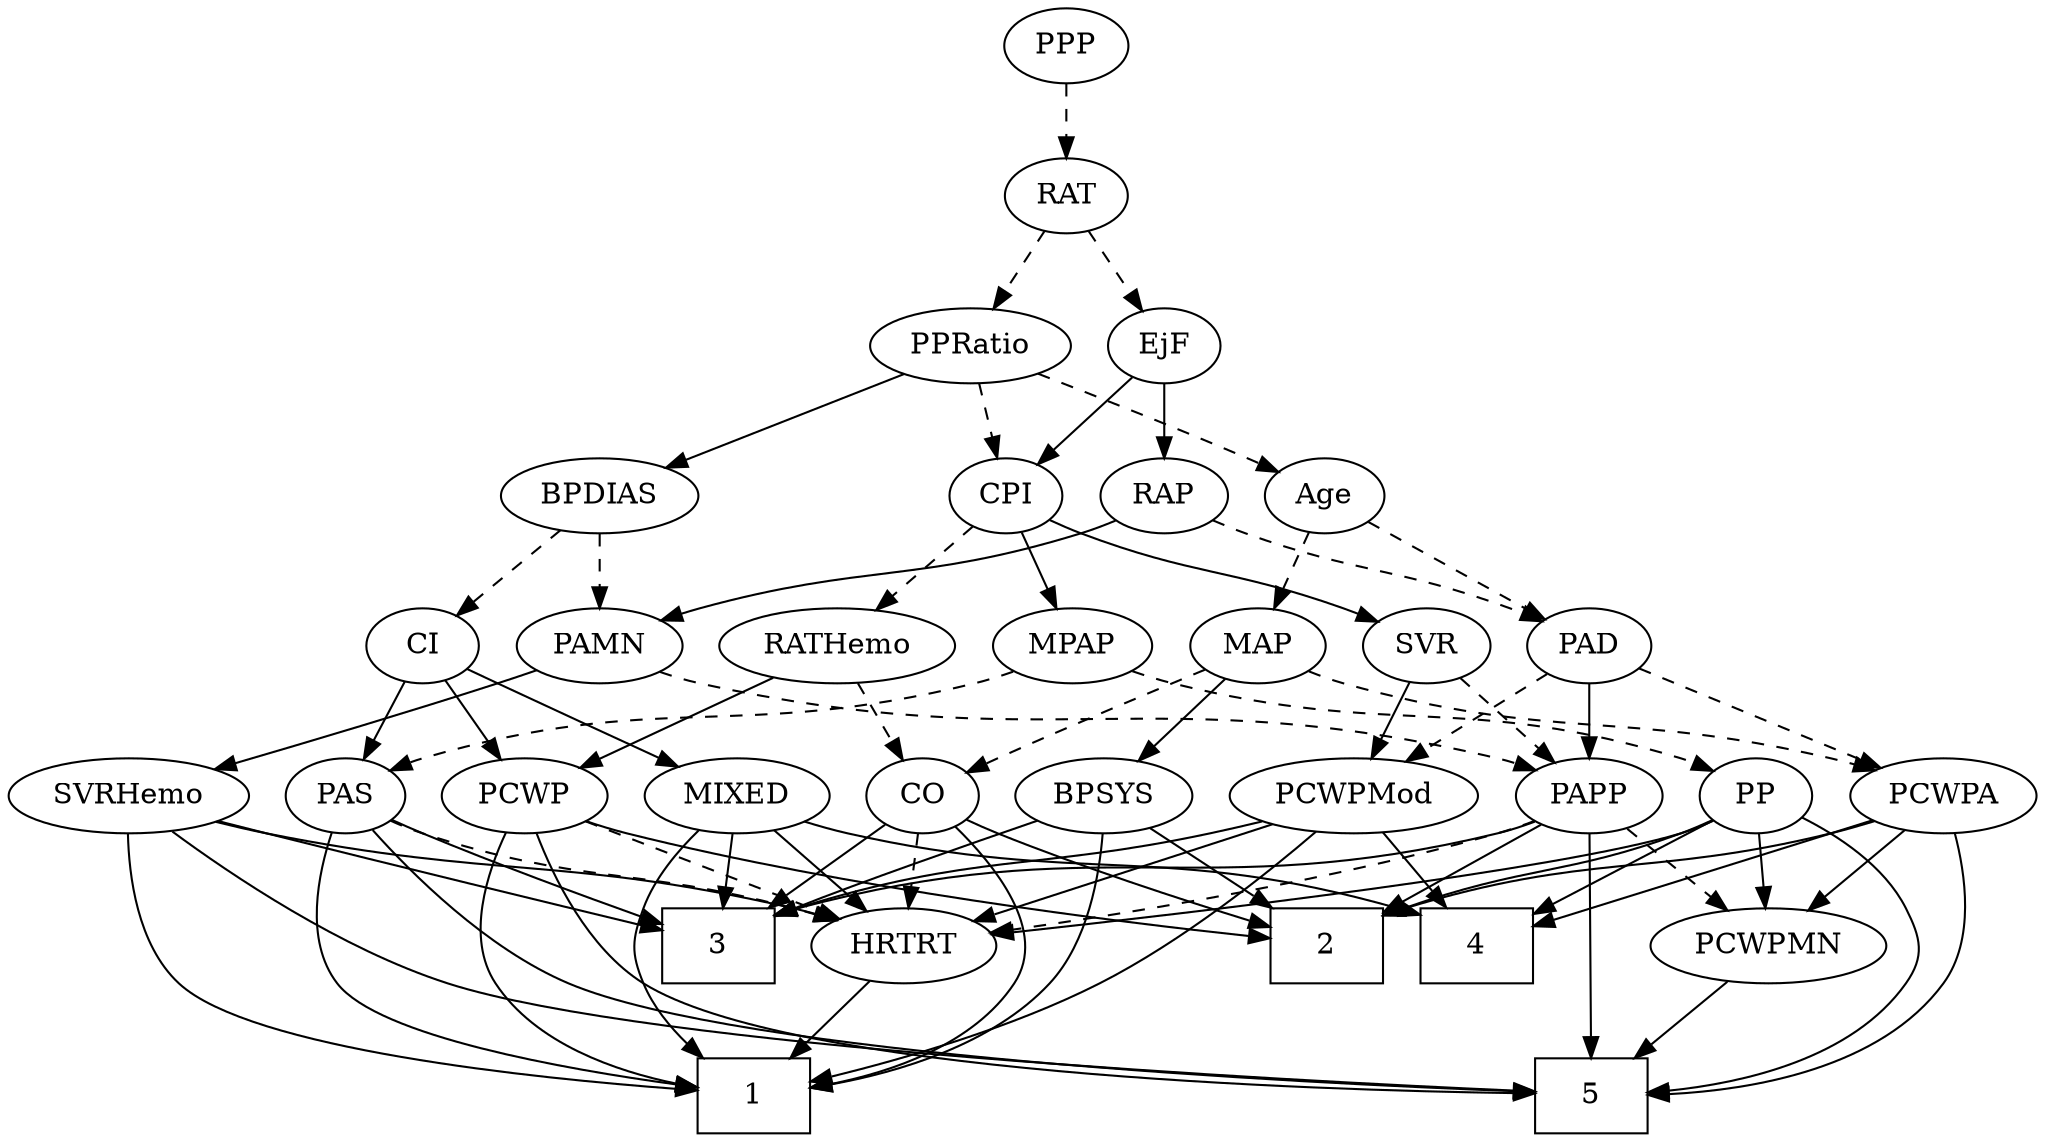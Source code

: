strict digraph {
	graph [bb="0,0,915.9,540"];
	node [label="\N"];
	1	[height=0.5,
		pos="267,18",
		shape=box,
		width=0.75];
	2	[height=0.5,
		pos="608,90",
		shape=box,
		width=0.75];
	3	[height=0.5,
		pos="286,90",
		shape=box,
		width=0.75];
	4	[height=0.5,
		pos="680,90",
		shape=box,
		width=0.75];
	5	[height=0.5,
		pos="735,18",
		shape=box,
		width=0.75];
	Age	[height=0.5,
		pos="620,306",
		width=0.75];
	PAD	[height=0.5,
		pos="771,234",
		width=0.79437];
	Age -> PAD	[pos="e,748.49,245.3 641.3,294.9 646.13,292.62 651.24,290.22 656,288 684.07,274.91 716.07,260.17 739.17,249.57",
		style=dashed];
	MAP	[height=0.5,
		pos="620,234",
		width=0.84854];
	Age -> MAP	[pos="e,620,252.1 620,287.7 620,279.98 620,270.71 620,262.11",
		style=dashed];
	EjF	[height=0.5,
		pos="633,378",
		width=0.75];
	RAP	[height=0.5,
		pos="693,306",
		width=0.77632];
	EjF -> RAP	[pos="e,680.01,322.16 646.02,361.81 654.04,352.45 664.47,340.28 673.47,329.79",
		style=solid];
	CPI	[height=0.5,
		pos="548,306",
		width=0.75];
	EjF -> CPI	[pos="e,564.34,320.46 616.61,363.5 604.03,353.14 586.46,338.67 572.25,326.97",
		style=solid];
	RAP -> PAD	[pos="e,755.24,249.14 708.78,290.83 719.89,280.87 734.93,267.37 747.45,256.14",
		style=dashed];
	PAMN	[height=0.5,
		pos="535,234",
		width=1.011];
	RAP -> PAMN	[pos="e,561.5,246.44 670.72,294.69 665.88,292.47 660.77,290.14 656,288 627.5,275.21 595.06,261.02 570.96,250.55",
		style=solid];
	MIXED	[height=0.5,
		pos="324,162",
		width=1.1193];
	MIXED -> 1	[pos="e,257.42,36.331 295.82,149 279.2,140.27 259.61,126.69 250,108 240.01,88.549 245.88,63.979 253.33,45.584",
		style=solid];
	MIXED -> 3	[pos="e,295.47,108.45 314.99,144.41 310.63,136.37 305.28,126.51 300.37,117.47",
		style=solid];
	MIXED -> 4	[pos="e,652.83,104.9 353.51,149.69 359.87,147.55 366.6,145.52 373,144 488.1,116.68 525.49,141 643.09,107.73",
		style=solid];
	HRTRT	[height=0.5,
		pos="409,90",
		width=1.1013];
	MIXED -> HRTRT	[pos="e,390.59,106.16 342.44,145.81 354.25,136.09 369.75,123.32 382.82,112.56",
		style=solid];
	MPAP	[height=0.5,
		pos="446,234",
		width=0.97491];
	PAS	[height=0.5,
		pos="27,162",
		width=0.75];
	MPAP -> PAS	[pos="e,47.482,174.12 419.84,221.6 414.05,219.45 407.89,217.42 402,216 254.73,180.39 208.88,220.92 63,180 61.053,179.45 59.082,178.81 \
57.116,178.1",
		style=dashed];
	PP	[height=0.5,
		pos="773,162",
		width=0.75];
	MPAP -> PP	[pos="e,752.48,173.97 472.21,221.77 477.99,219.61 484.14,217.54 490,216 597.3,187.83 630.79,212.04 737,180 738.94,179.42 740.9,178.74 \
742.86,178.01",
		style=dashed];
	BPSYS	[height=0.5,
		pos="228,162",
		width=1.0471];
	BPSYS -> 1	[pos="e,239.74,27.229 208.64,146.37 197.67,136.81 184.98,123.29 179,108 173.17,93.101 171.13,85.93 179,72 190.03,52.474 211.46,39.342 \
230.41,31.035",
		style=solid];
	BPSYS -> 2	[pos="e,580.88,93.558 256.06,149.87 262.23,147.7 268.78,145.6 275,144 380.56,116.77 508.76,101.11 570.8,94.597",
		style=solid];
	BPSYS -> 3	[pos="e,271.67,108.29 241.16,145.12 248.26,136.54 257.19,125.77 265.21,116.09",
		style=solid];
	PCWPMod	[height=0.5,
		pos="594,162",
		width=1.4443];
	PAD -> PCWPMod	[pos="e,628.49,175.53 748.59,222.72 743.49,220.45 738.08,218.1 733,216 701.55,202.98 665.63,189.32 638.19,179.12",
		style=dashed];
	PCWPA	[height=0.5,
		pos="860,162",
		width=1.1555];
	PAD -> PCWPA	[pos="e,840.73,178.16 788.16,219.5 800.74,209.61 818.09,195.96 832.58,184.56",
		style=dashed];
	PAPP	[height=0.5,
		pos="696,162",
		width=0.88464];
	PAD -> PAPP	[pos="e,711.78,177.73 755.46,218.5 744.97,208.71 730.94,195.61 719.15,184.6",
		style=solid];
	CO	[height=0.5,
		pos="409,162",
		width=0.75];
	CO -> 1	[pos="e,284.97,36.052 394.97,146.38 377.88,128.64 348.07,97.881 322,72 312.44,62.511 301.81,52.209 292.46,43.233",
		style=solid];
	CO -> 2	[pos="e,580.8,98.692 430.12,150.48 434.96,148.22 440.12,145.94 445,144 487.49,127.14 537.67,111.43 571.02,101.56",
		style=solid];
	CO -> 3	[pos="e,313.38,106.58 388.96,149.6 370.98,139.36 344.13,124.08 322.36,111.69",
		style=solid];
	CO -> HRTRT	[pos="e,409,108.1 409,143.7 409,135.98 409,126.71 409,118.11",
		style=dashed];
	PAS -> 1	[pos="e,239.96,28.013 42.273,146.91 63.294,128.04 102.88,94.36 141,72 169.68,55.177 204.7,40.894 230.54,31.409",
		style=solid];
	PAS -> 3	[pos="e,258.71,95.593 47.632,150.36 52.583,148.06 57.912,145.78 63,144 126.75,121.64 204.03,105.63 248.84,97.379",
		style=solid];
	PAS -> 5	[pos="e,707.99,19.854 48.464,150.7 69.361,140.47 101.85,124.04 129,108 153.83,93.329 155.82,81.67 183,72 278.46,38.032 590.13,24.092 697.92,\
20.209",
		style=solid];
	PAS -> HRTRT	[pos="e,373.52,98.389 47.517,150.01 52.473,147.72 57.833,145.54 63,144 174.38,110.81 207.37,127.15 322,108 335.55,105.74 350.22,102.99 \
363.59,100.36",
		style=dashed];
	SVRHemo	[height=0.5,
		pos="122,162",
		width=1.3902];
	PAMN -> SVRHemo	[pos="e,158.28,174.47 508.21,221.65 502.3,219.5 496,217.46 490,216 355.65,183.32 316.55,207.23 181,180 176.83,179.16 172.52,178.17 168.22,\
177.1",
		style=solid];
	PAMN -> PAPP	[pos="e,671.49,173.66 561.59,221.44 589.15,209.46 632.32,190.69 662.26,177.67",
		style=dashed];
	RATHemo	[height=0.5,
		pos="344,234",
		width=1.3721];
	RATHemo -> CO	[pos="e,395.33,177.72 359.08,216.76 367.8,207.37 378.91,195.41 388.43,185.15",
		style=dashed];
	PCWP	[height=0.5,
		pos="489,162",
		width=0.97491];
	RATHemo -> PCWP	[pos="e,464.27,174.94 372.65,219.17 396.36,207.72 430.1,191.44 455.14,179.35",
		style=solid];
	CPI -> MPAP	[pos="e,466.17,248.85 529.76,292.49 514.4,281.94 492.16,266.68 474.45,254.53",
		style=solid];
	CPI -> RATHemo	[pos="e,381.05,246.05 526.89,294.45 522.05,292.19 516.89,289.92 512,288 489.79,279.3 432.27,261.52 390.71,248.96",
		style=dashed];
	SVR	[height=0.5,
		pos="696,234",
		width=0.77632];
	CPI -> SVR	[pos="e,673.97,245.42 569.52,294.82 594.59,282.97 636.2,263.28 664.81,249.75",
		style=solid];
	RAT	[height=0.5,
		pos="590,450",
		width=0.75827];
	RAT -> EjF	[pos="e,623.28,394.82 599.76,433.12 605.15,424.34 611.95,413.26 618,403.42",
		style=dashed];
	PPRatio	[height=0.5,
		pos="548,378",
		width=1.1013];
	RAT -> PPRatio	[pos="e,558.08,395.8 580.47,433.12 575.41,424.68 569.06,414.1 563.33,404.55",
		style=dashed];
	SVR -> PCWPMod	[pos="e,616.51,178.45 677.29,220.16 662.7,210.14 642.11,196.02 625.05,184.31",
		style=solid];
	SVR -> PAPP	[pos="e,696,180.1 696,215.7 696,207.98 696,198.71 696,190.11",
		style=dashed];
	PCWPMod -> 1	[pos="e,294.22,21.846 578.3,144.61 558.11,124.51 521.1,90.794 483,72 424.33,43.062 348.72,29.214 304.28,23.156",
		style=solid];
	PCWPMod -> 3	[pos="e,313.03,97.351 555.38,149.82 547.97,147.79 540.26,145.77 533,144 456.69,125.45 436.72,124.79 360,108 347.95,105.36 334.82,102.38 \
323.01,99.66",
		style=solid];
	PCWPMod -> 4	[pos="e,659.06,108.04 613.51,145.12 624.65,136.05 638.83,124.51 651.22,114.42",
		style=solid];
	PCWPMod -> HRTRT	[pos="e,438.45,102.14 560.07,148.16 528.36,136.16 481.05,118.26 447.84,105.7",
		style=solid];
	PCWPA -> 2	[pos="e,635.25,104.65 828.88,150.04 822.35,147.91 815.48,145.78 809,144 739.59,124.92 716.91,131.56 644.79,107.86",
		style=solid];
	PCWPA -> 4	[pos="e,707.28,101.61 829.87,149.28 798.72,137.17 750.05,118.24 716.68,105.26",
		style=solid];
	PCWPA -> 5	[pos="e,762.11,18.097 879.22,145.81 900.01,127.5 927.95,96.196 910,72 878.42,29.435 813.59,19.847 772.32,18.327",
		style=solid];
	PCWPMN	[height=0.5,
		pos="851,90",
		width=1.3902];
	PCWPA -> PCWPMN	[pos="e,853.2,108.1 857.78,143.7 856.78,135.98 855.59,126.71 854.49,118.11",
		style=solid];
	PCWPMN -> 5	[pos="e,762.41,35.539 826.4,74.155 810.43,64.517 789.33,51.787 771.43,40.985",
		style=solid];
	SVRHemo -> 1	[pos="e,239.61,28.944 127.74,144.09 135.03,124.71 149.2,92.912 170,72 186.98,54.928 210.62,41.859 230.3,32.971",
		style=solid];
	SVRHemo -> 3	[pos="e,258.96,102.54 153.23,147.67 180.7,135.94 220.71,118.87 249.62,106.53",
		style=solid];
	SVRHemo -> 5	[pos="e,707.92,20.201 139.01,144.9 162.11,124.1 205.64,88.606 250,72 332.18,41.234 599.05,25.551 697.81,20.69",
		style=solid];
	SVRHemo -> HRTRT	[pos="e,373.71,98.605 159.37,149.91 166.53,147.88 173.98,145.82 181,144 244.07,127.59 317.6,110.94 363.73,100.79",
		style=solid];
	BPDIAS	[height=0.5,
		pos="461,306",
		width=1.1735];
	BPDIAS -> PAMN	[pos="e,518.78,250.34 477.79,289.12 487.67,279.77 500.33,267.79 511.23,257.49",
		style=dashed];
	CI	[height=0.5,
		pos="250,234",
		width=0.75];
	BPDIAS -> CI	[pos="e,271.09,245.59 425.62,295.93 389.91,286.39 333.4,270.25 286,252 284.16,251.29 282.29,250.53 280.41,249.74",
		style=dashed];
	MAP -> BPSYS	[pos="e,256.01,174.32 597.13,221.96 591.62,219.68 585.69,217.51 580,216 448.08,180.95 407.83,211.42 275,180 271.97,179.28 268.87,178.44 \
265.78,177.51",
		style=solid];
	MAP -> CO	[pos="e,430.05,173.72 596.53,222.37 591.15,220.12 585.42,217.86 580,216 521.28,195.81 503.31,201.34 445,180 443.15,179.32 441.27,178.59 \
439.38,177.81",
		style=dashed];
	MAP -> PCWPA	[pos="e,828.57,173.95 643.25,222.07 648.37,219.89 653.82,217.74 659,216 724.01,194.22 743.08,198.86 809,180 812.19,179.09 815.47,178.1 \
818.76,177.08",
		style=dashed];
	PP -> 2	[pos="e,635.03,104.02 751.79,150.68 746.96,148.41 741.83,146.07 737,144 698.97,127.69 686.39,125.69 644.45,108.04",
		style=solid];
	PP -> 4	[pos="e,702.69,108.08 755.51,147.83 743.02,138.43 725.87,125.53 711.08,114.39",
		style=solid];
	PP -> 5	[pos="e,739.62,36.268 768.49,144.15 762.01,119.94 750,75.054 742.26,46.133",
		style=solid];
	PP -> PCWPMN	[pos="e,833.16,107.01 788.41,147.17 798.97,137.69 813.23,124.9 825.47,113.91",
		style=solid];
	PP -> HRTRT	[pos="e,447.93,93.738 752.46,150.09 747.5,147.8 742.15,145.6 737,144 640.84,114.18 523.34,100.39 458.29,94.627",
		style=solid];
	PPP	[height=0.5,
		pos="590,522",
		width=0.75];
	PPP -> RAT	[pos="e,590,468.1 590,503.7 590,495.98 590,486.71 590,478.11",
		style=dashed];
	PPRatio -> Age	[pos="e,605.05,321.54 563.98,361.46 573.94,351.78 586.91,339.17 597.85,328.53",
		style=dashed];
	PPRatio -> CPI	[pos="e,548,324.1 548,359.7 548,351.98 548,342.71 548,334.11",
		style=dashed];
	PPRatio -> BPDIAS	[pos="e,479.84,322.16 529.12,361.81 517.04,352.09 501.17,339.32 487.79,328.56",
		style=solid];
	PCWP -> 1	[pos="e,294.2,18.988 487.68,143.7 485.22,123.64 478.17,90.912 458,72 415.88,32.511 346.93,22.018 304.41,19.475",
		style=solid];
	PCWP -> 2	[pos="e,580.58,107.13 511.1,148 528.12,137.99 552.01,123.94 571.81,112.29",
		style=solid];
	PCWP -> 5	[pos="e,707.81,23.49 500.05,144.85 514.42,124.99 541.35,91.528 572,72 611.12,47.075 663.03,32.853 697.65,25.542",
		style=solid];
	PCWP -> HRTRT	[pos="e,426.49,106.31 472.03,146.15 461.05,136.54 446.54,123.85 434.22,113.07",
		style=dashed];
	CI -> MIXED	[pos="e,307.5,178.61 264.98,218.83 274.99,209.36 288.4,196.67 299.91,185.79",
		style=solid];
	CI -> PAS	[pos="e,48.07,173.66 224.77,227.25 188.45,218.67 119.56,201.2 63,180 61.155,179.31 59.275,178.56 57.391,177.78",
		style=solid];
	CI -> PCWP	[pos="e,462.23,174.06 270.62,222.32 275.57,220.02 280.9,217.76 286,216 354.5,192.39 375.69,201.11 445,180 447.56,179.22 450.17,178.37 \
452.8,177.46",
		style=solid];
	PAPP -> 2	[pos="e,629.51,108.11 678.19,146.83 666.55,137.57 651.05,125.25 637.58,114.53",
		style=solid];
	PAPP -> 3	[pos="e,313.27,97.982 672.1,149.82 666.58,147.59 660.66,145.49 655,144 527.26,110.4 490.1,130.82 360,108 347.95,105.89 334.91,103.07 323.18,\
100.34",
		style=solid];
	PAPP -> 5	[pos="e,732.11,36.253 703.15,144.04 707.3,133.74 712.4,120.27 716,108 722,87.566 726.95,63.977 730.29,46.22",
		style=solid];
	PAPP -> PCWPMN	[pos="e,821.11,104.5 720.22,150.06 744.7,139.01 782.92,121.74 811.74,108.73",
		style=dashed];
	PAPP -> HRTRT	[pos="e,445.8,96.786 671.55,150.02 666.17,147.84 660.44,145.7 655,144 586.92,122.74 505.63,107.04 455.66,98.459",
		style=dashed];
	HRTRT -> 1	[pos="e,294.33,32.473 382.96,76.161 360.66,65.171 328.32,49.23 303.46,36.973",
		style=solid];
}
